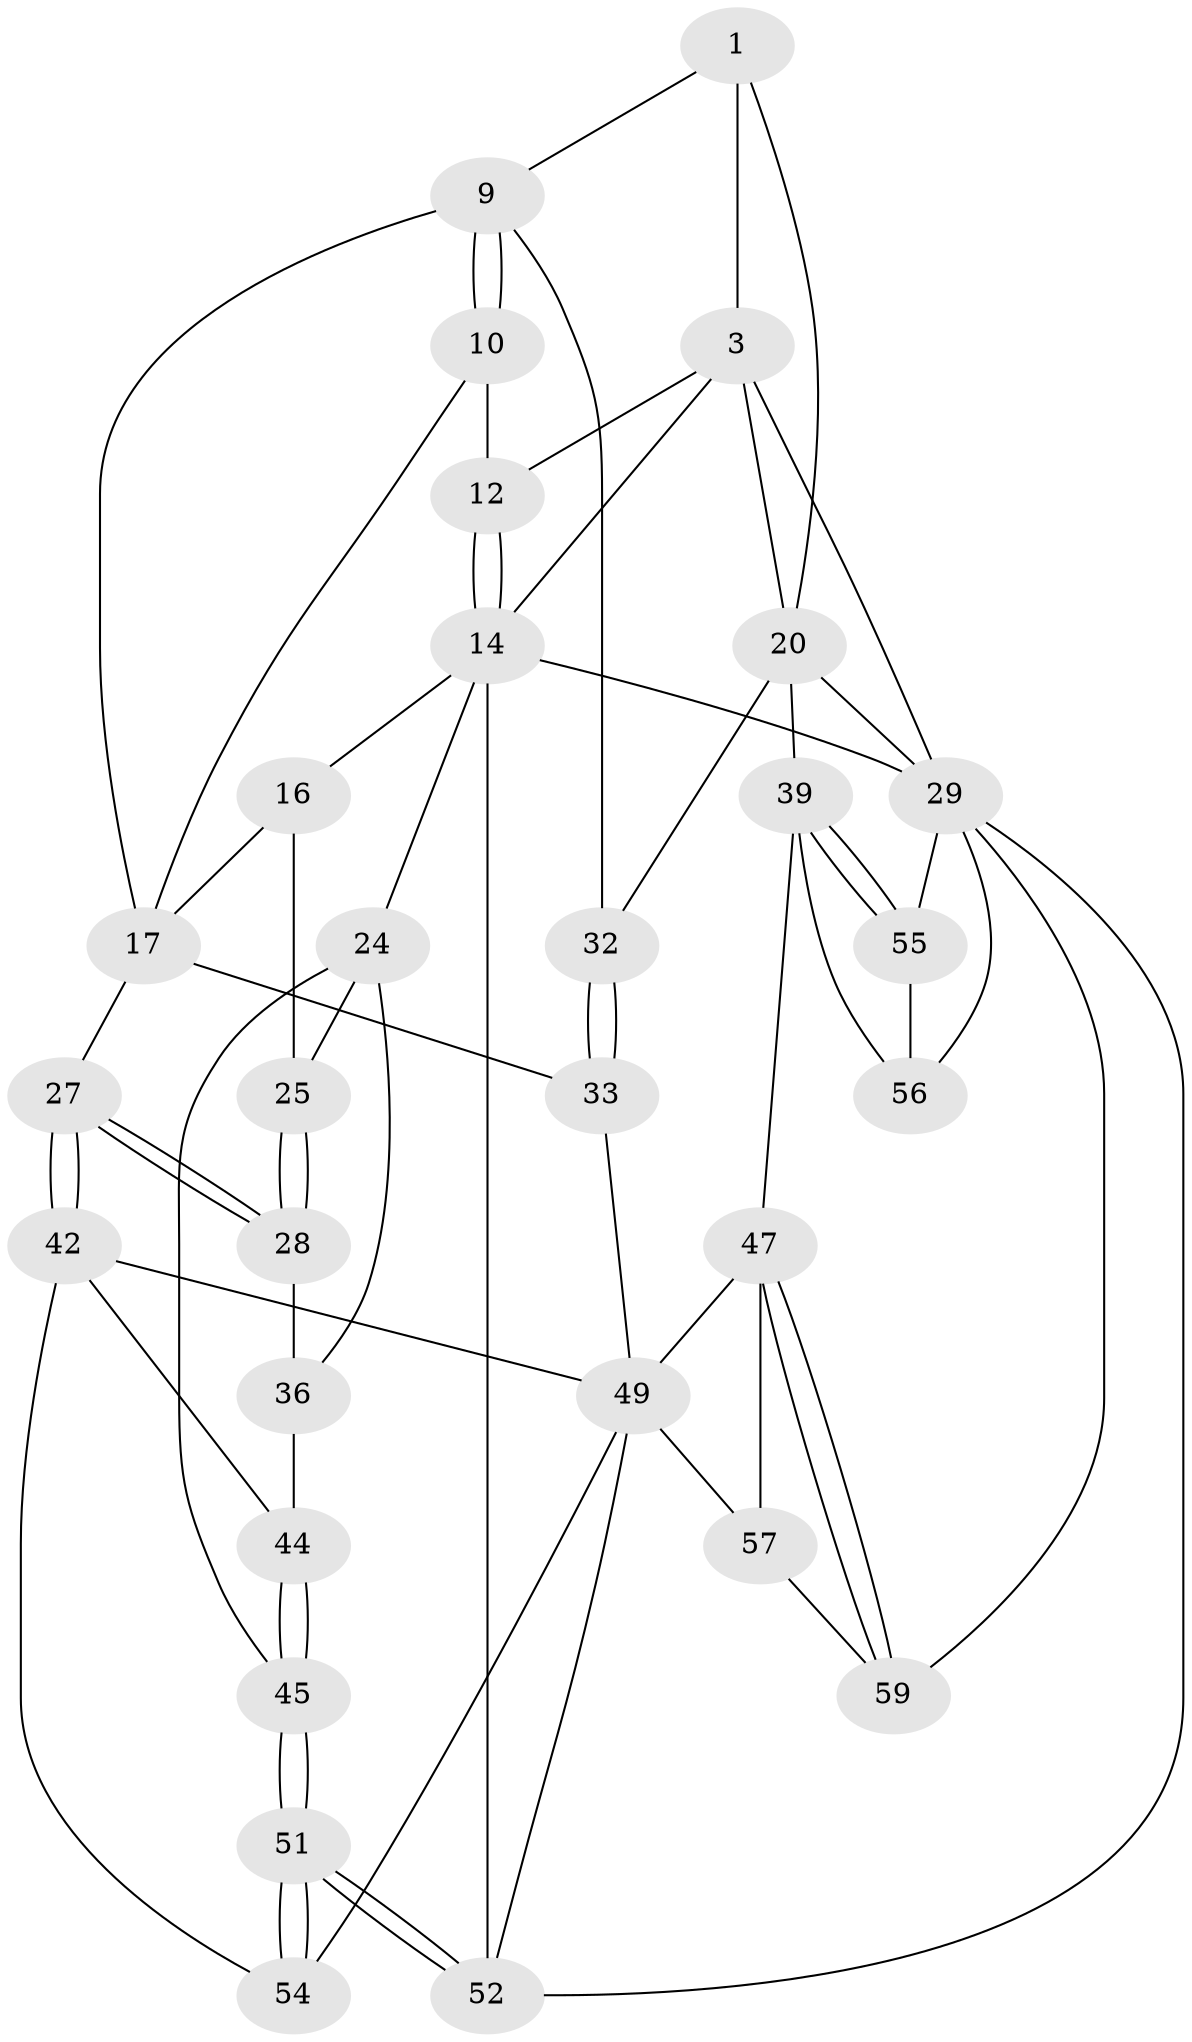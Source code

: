// original degree distribution, {3: 0.05, 4: 0.23333333333333334, 6: 0.23333333333333334, 5: 0.48333333333333334}
// Generated by graph-tools (version 1.1) at 2025/21/03/04/25 18:21:44]
// undirected, 30 vertices, 68 edges
graph export_dot {
graph [start="1"]
  node [color=gray90,style=filled];
  1 [pos="+0.9088154192155392+0.1466995932838773",super="+2+7"];
  3 [pos="+1+0.21292454313933862",super="+4"];
  9 [pos="+0.6893961223244799+0.366455718928842",super="+22"];
  10 [pos="+0.6502259006618005+0.2741062154456524",super="+11"];
  12 [pos="+0.6137667413344531+0"];
  14 [pos="+1+0",super="+15"];
  16 [pos="+0.33469162703220906+0",super="+18"];
  17 [pos="+0.2764591355518848+0.3553924879862988",super="+23"];
  20 [pos="+0.7992641708560929+0.43512955547749166",super="+38+21"];
  24 [pos="+0+0.3096677783147483",super="+37"];
  25 [pos="+0.19614750168307557+0.3456376791993993"];
  27 [pos="+0.1993288551141666+0.6617247609143759"];
  28 [pos="+0.146664098136097+0.5734321919992214"];
  29 [pos="+1+1",super="+60+30"];
  32 [pos="+0.4718546346810371+0.6484657862425001"];
  33 [pos="+0.4715215534234931+0.6488342877421356"];
  36 [pos="+0+0.5451754106557706"];
  39 [pos="+0.7979383548280233+0.7937015440275772",super="+40"];
  42 [pos="+0.20347476287112318+0.7104086668619264",super="+43"];
  44 [pos="+0.037380442695401375+0.6901876957629707"];
  45 [pos="+0+0.6866017634643454"];
  47 [pos="+0.600731458845107+0.8395426227799595",super="+48"];
  49 [pos="+0.4788821887263608+0.8428238159997851",super="+50+53"];
  51 [pos="+0+0.899494685468557"];
  52 [pos="+0+1"];
  54 [pos="+0.1948418276821712+0.7908286430035651"];
  55 [pos="+0.8798863284368246+0.9189470624197221"];
  56 [pos="+0.7138735136272167+1"];
  57 [pos="+0.5511998650938243+1"];
  59 [pos="+0.5660685406223792+1"];
  1 -- 3 [weight=2];
  1 -- 9;
  1 -- 20;
  3 -- 20;
  3 -- 12;
  3 -- 14;
  3 -- 29;
  9 -- 10;
  9 -- 10;
  9 -- 32;
  9 -- 17;
  10 -- 17;
  10 -- 12;
  12 -- 14;
  12 -- 14;
  14 -- 29;
  14 -- 16;
  14 -- 24;
  14 -- 52;
  16 -- 17;
  16 -- 25;
  17 -- 27;
  17 -- 33;
  20 -- 39 [weight=2];
  20 -- 29;
  20 -- 32;
  24 -- 25;
  24 -- 36;
  24 -- 45;
  25 -- 28;
  25 -- 28;
  27 -- 28;
  27 -- 28;
  27 -- 42;
  27 -- 42;
  28 -- 36;
  29 -- 52;
  29 -- 56;
  29 -- 59;
  29 -- 55;
  32 -- 33;
  32 -- 33;
  33 -- 49;
  36 -- 44;
  39 -- 55;
  39 -- 55;
  39 -- 56;
  39 -- 47;
  42 -- 49;
  42 -- 44;
  42 -- 54;
  44 -- 45;
  44 -- 45;
  45 -- 51;
  45 -- 51;
  47 -- 59;
  47 -- 59;
  47 -- 49;
  47 -- 57;
  49 -- 52;
  49 -- 54;
  49 -- 57;
  51 -- 52;
  51 -- 52;
  51 -- 54;
  51 -- 54;
  55 -- 56;
  57 -- 59;
}
